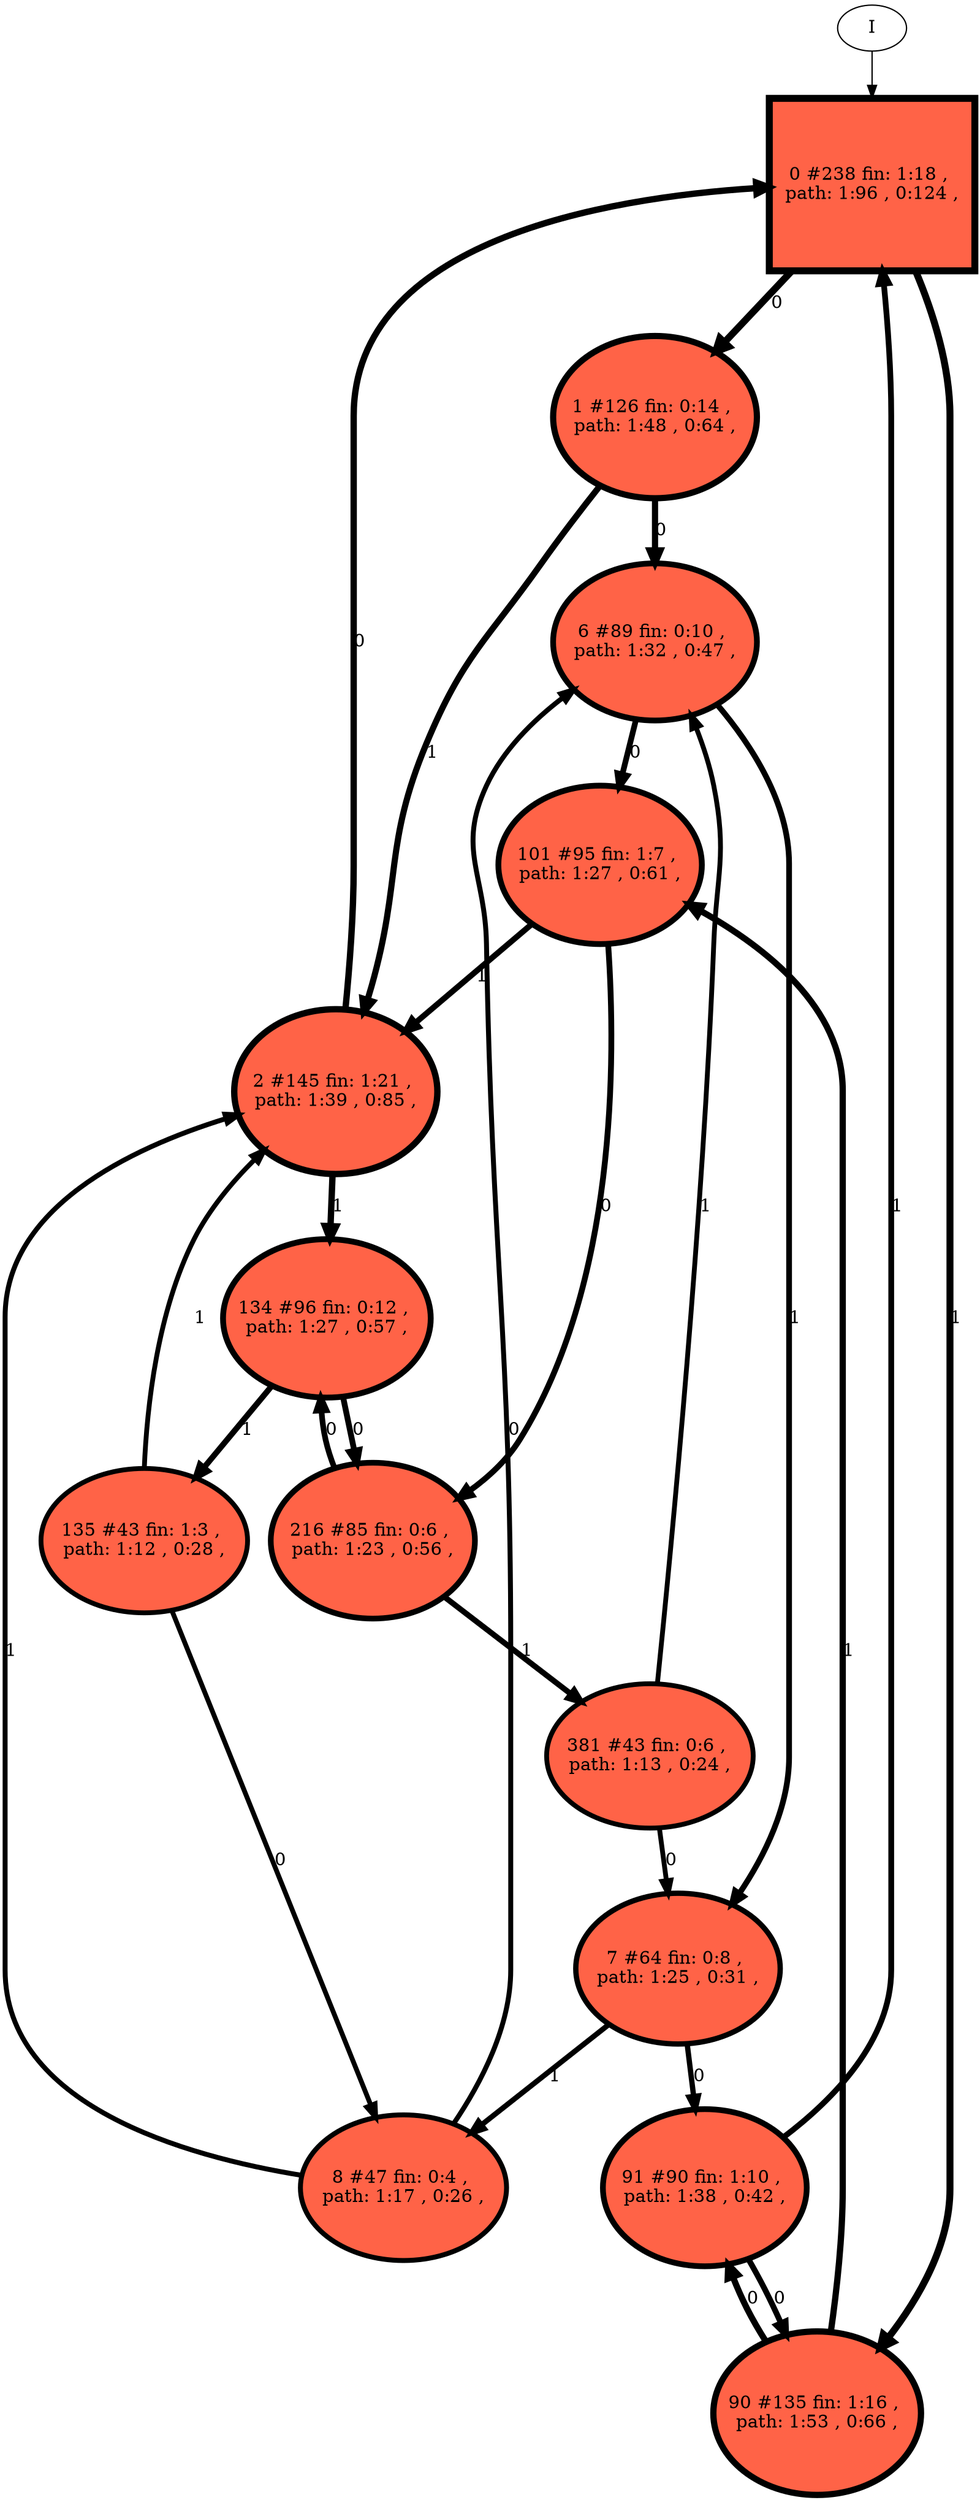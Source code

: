 // produced with flexfringe // 
digraph DFA {
	0 [label="root" shape=box];
		I -> 0;
	0 [ label="0 #238 fin: 1:18 , 
 path: 1:96 , 0:124 , " , style=filled, fillcolor="tomato", width=1.86817, height=1.86817, penwidth=5.47646];
		0 -> 1 [label="0 " , penwidth=5.47646 ];
		0 -> 90 [label="1 " , penwidth=5.47646 ];
	1 [ label="1 #126 fin: 0:14 , 
 path: 1:48 , 0:64 , " , style=filled, fillcolor="tomato", width=1.76545, height=1.76545, penwidth=4.84419];
		1 -> 6 [label="0 " , penwidth=4.84419 ];
		1 -> 2 [label="1 " , penwidth=4.84419 ];
	90 [ label="90 #135 fin: 1:16 , 
 path: 1:53 , 0:66 , " , style=filled, fillcolor="tomato", width=1.77709, height=1.77709, penwidth=4.91265];
		90 -> 91 [label="0 " , penwidth=4.91265 ];
		90 -> 101 [label="1 " , penwidth=4.91265 ];
	6 [ label="6 #89 fin: 0:10 , 
 path: 1:32 , 0:47 , " , style=filled, fillcolor="tomato", width=1.70471, height=1.70471, penwidth=4.49981];
		6 -> 101 [label="0 " , penwidth=4.49981 ];
		6 -> 7 [label="1 " , penwidth=4.49981 ];
	2 [ label="2 #145 fin: 1:21 , 
 path: 1:39 , 0:85 , " , style=filled, fillcolor="tomato", width=1.78902, height=1.78902, penwidth=4.98361];
		2 -> 0 [label="0 " , penwidth=4.98361 ];
		2 -> 134 [label="1 " , penwidth=4.98361 ];
	91 [ label="91 #90 fin: 1:10 , 
 path: 1:38 , 0:42 , " , style=filled, fillcolor="tomato", width=1.70672, height=1.70672, penwidth=4.51086];
		91 -> 90 [label="0 " , penwidth=4.51086 ];
		91 -> 0 [label="1 " , penwidth=4.51086 ];
	101 [ label="101 #95 fin: 1:7 , 
 path: 1:27 , 0:61 , " , style=filled, fillcolor="tomato", width=1.71638, height=1.71638, penwidth=4.56435];
		101 -> 216 [label="0 " , penwidth=4.56435 ];
		101 -> 2 [label="1 " , penwidth=4.56435 ];
	7 [ label="7 #64 fin: 0:8 , 
 path: 1:25 , 0:31 , " , style=filled, fillcolor="tomato", width=1.64372, height=1.64372, penwidth=4.17439];
		7 -> 91 [label="0 " , penwidth=4.17439 ];
		7 -> 8 [label="1 " , penwidth=4.17439 ];
	134 [ label="134 #96 fin: 0:12 , 
 path: 1:27 , 0:57 , " , style=filled, fillcolor="tomato", width=1.71824, height=1.71824, penwidth=4.57471];
		134 -> 216 [label="0 " , penwidth=4.57471 ];
		134 -> 135 [label="1 " , penwidth=4.57471 ];
	216 [ label="216 #85 fin: 0:6 , 
 path: 1:23 , 0:56 , " , style=filled, fillcolor="tomato", width=1.69641, height=1.69641, penwidth=4.45435];
		216 -> 134 [label="0 " , penwidth=4.45435 ];
		216 -> 381 [label="1 " , penwidth=4.45435 ];
	8 [ label="8 #47 fin: 0:4 , 
 path: 1:17 , 0:26 , " , style=filled, fillcolor="tomato", width=1.58334, height=1.58334, penwidth=3.8712];
		8 -> 6 [label="0 " , penwidth=3.8712 ];
		8 -> 2 [label="1 " , penwidth=3.8712 ];
	135 [ label="135 #43 fin: 1:3 , 
 path: 1:12 , 0:28 , " , style=filled, fillcolor="tomato", width=1.56532, height=1.56532, penwidth=3.78419];
		135 -> 8 [label="0 " , penwidth=3.78419 ];
		135 -> 2 [label="1 " , penwidth=3.78419 ];
	381 [ label="381 #43 fin: 0:6 , 
 path: 1:13 , 0:24 , " , style=filled, fillcolor="tomato", width=1.56532, height=1.56532, penwidth=3.78419];
		381 -> 7 [label="0 " , penwidth=3.78419 ];
		381 -> 6 [label="1 " , penwidth=3.78419 ];
}
